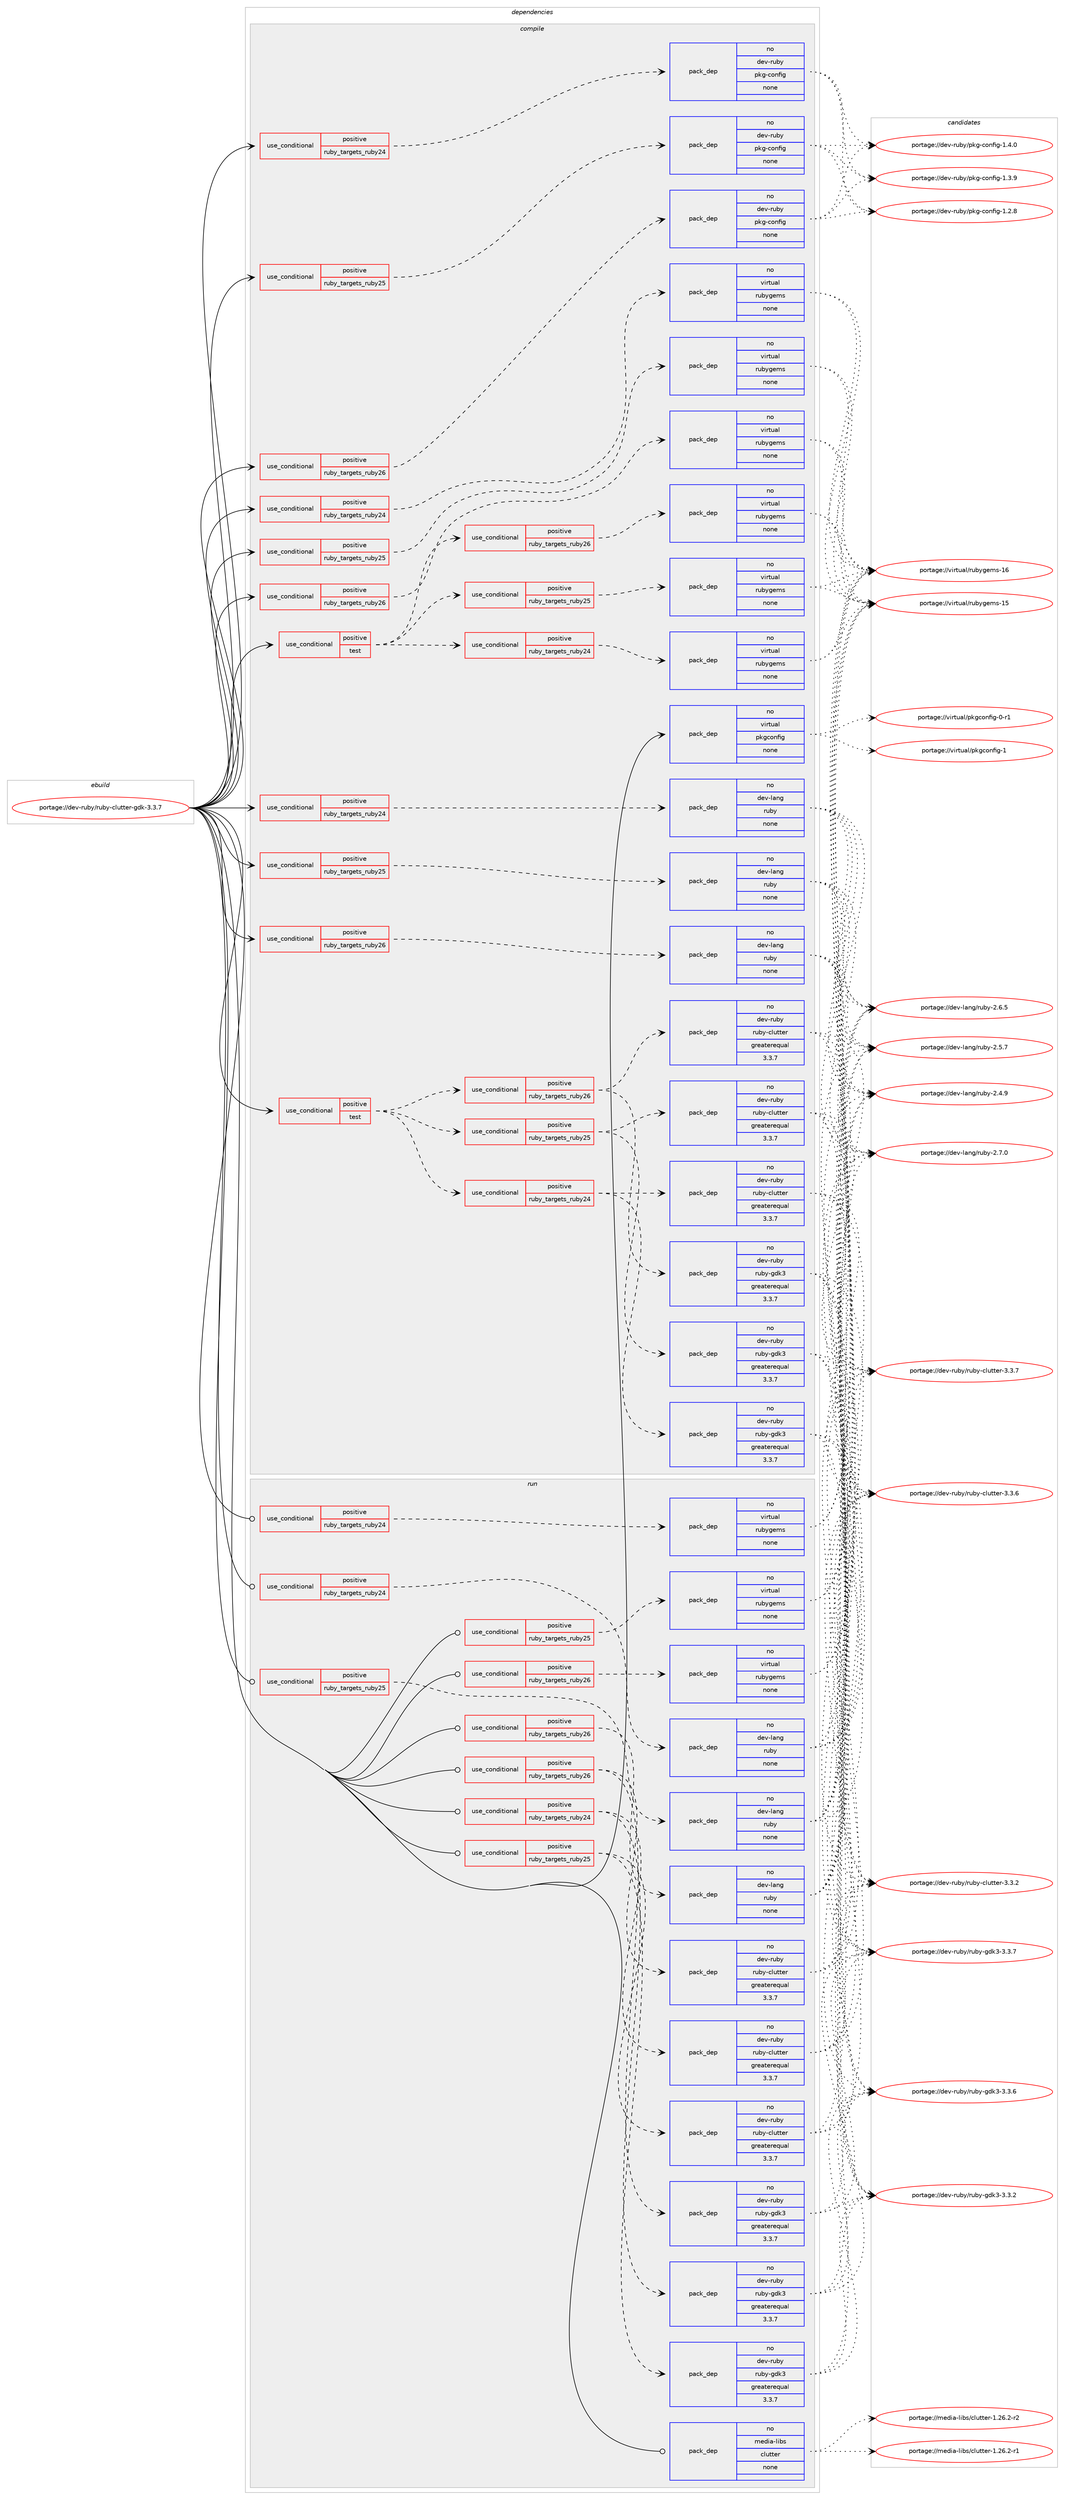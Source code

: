 digraph prolog {

# *************
# Graph options
# *************

newrank=true;
concentrate=true;
compound=true;
graph [rankdir=LR,fontname=Helvetica,fontsize=10,ranksep=1.5];#, ranksep=2.5, nodesep=0.2];
edge  [arrowhead=vee];
node  [fontname=Helvetica,fontsize=10];

# **********
# The ebuild
# **********

subgraph cluster_leftcol {
color=gray;
label=<<i>ebuild</i>>;
id [label="portage://dev-ruby/ruby-clutter-gdk-3.3.7", color=red, width=4, href="../dev-ruby/ruby-clutter-gdk-3.3.7.svg"];
}

# ****************
# The dependencies
# ****************

subgraph cluster_midcol {
color=gray;
label=<<i>dependencies</i>>;
subgraph cluster_compile {
fillcolor="#eeeeee";
style=filled;
label=<<i>compile</i>>;
subgraph cond73001 {
dependency327799 [label=<<TABLE BORDER="0" CELLBORDER="1" CELLSPACING="0" CELLPADDING="4"><TR><TD ROWSPAN="3" CELLPADDING="10">use_conditional</TD></TR><TR><TD>positive</TD></TR><TR><TD>ruby_targets_ruby24</TD></TR></TABLE>>, shape=none, color=red];
subgraph pack250051 {
dependency327800 [label=<<TABLE BORDER="0" CELLBORDER="1" CELLSPACING="0" CELLPADDING="4" WIDTH="220"><TR><TD ROWSPAN="6" CELLPADDING="30">pack_dep</TD></TR><TR><TD WIDTH="110">no</TD></TR><TR><TD>dev-lang</TD></TR><TR><TD>ruby</TD></TR><TR><TD>none</TD></TR><TR><TD></TD></TR></TABLE>>, shape=none, color=blue];
}
dependency327799:e -> dependency327800:w [weight=20,style="dashed",arrowhead="vee"];
}
id:e -> dependency327799:w [weight=20,style="solid",arrowhead="vee"];
subgraph cond73002 {
dependency327801 [label=<<TABLE BORDER="0" CELLBORDER="1" CELLSPACING="0" CELLPADDING="4"><TR><TD ROWSPAN="3" CELLPADDING="10">use_conditional</TD></TR><TR><TD>positive</TD></TR><TR><TD>ruby_targets_ruby24</TD></TR></TABLE>>, shape=none, color=red];
subgraph pack250052 {
dependency327802 [label=<<TABLE BORDER="0" CELLBORDER="1" CELLSPACING="0" CELLPADDING="4" WIDTH="220"><TR><TD ROWSPAN="6" CELLPADDING="30">pack_dep</TD></TR><TR><TD WIDTH="110">no</TD></TR><TR><TD>dev-ruby</TD></TR><TR><TD>pkg-config</TD></TR><TR><TD>none</TD></TR><TR><TD></TD></TR></TABLE>>, shape=none, color=blue];
}
dependency327801:e -> dependency327802:w [weight=20,style="dashed",arrowhead="vee"];
}
id:e -> dependency327801:w [weight=20,style="solid",arrowhead="vee"];
subgraph cond73003 {
dependency327803 [label=<<TABLE BORDER="0" CELLBORDER="1" CELLSPACING="0" CELLPADDING="4"><TR><TD ROWSPAN="3" CELLPADDING="10">use_conditional</TD></TR><TR><TD>positive</TD></TR><TR><TD>ruby_targets_ruby24</TD></TR></TABLE>>, shape=none, color=red];
subgraph pack250053 {
dependency327804 [label=<<TABLE BORDER="0" CELLBORDER="1" CELLSPACING="0" CELLPADDING="4" WIDTH="220"><TR><TD ROWSPAN="6" CELLPADDING="30">pack_dep</TD></TR><TR><TD WIDTH="110">no</TD></TR><TR><TD>virtual</TD></TR><TR><TD>rubygems</TD></TR><TR><TD>none</TD></TR><TR><TD></TD></TR></TABLE>>, shape=none, color=blue];
}
dependency327803:e -> dependency327804:w [weight=20,style="dashed",arrowhead="vee"];
}
id:e -> dependency327803:w [weight=20,style="solid",arrowhead="vee"];
subgraph cond73004 {
dependency327805 [label=<<TABLE BORDER="0" CELLBORDER="1" CELLSPACING="0" CELLPADDING="4"><TR><TD ROWSPAN="3" CELLPADDING="10">use_conditional</TD></TR><TR><TD>positive</TD></TR><TR><TD>ruby_targets_ruby25</TD></TR></TABLE>>, shape=none, color=red];
subgraph pack250054 {
dependency327806 [label=<<TABLE BORDER="0" CELLBORDER="1" CELLSPACING="0" CELLPADDING="4" WIDTH="220"><TR><TD ROWSPAN="6" CELLPADDING="30">pack_dep</TD></TR><TR><TD WIDTH="110">no</TD></TR><TR><TD>dev-lang</TD></TR><TR><TD>ruby</TD></TR><TR><TD>none</TD></TR><TR><TD></TD></TR></TABLE>>, shape=none, color=blue];
}
dependency327805:e -> dependency327806:w [weight=20,style="dashed",arrowhead="vee"];
}
id:e -> dependency327805:w [weight=20,style="solid",arrowhead="vee"];
subgraph cond73005 {
dependency327807 [label=<<TABLE BORDER="0" CELLBORDER="1" CELLSPACING="0" CELLPADDING="4"><TR><TD ROWSPAN="3" CELLPADDING="10">use_conditional</TD></TR><TR><TD>positive</TD></TR><TR><TD>ruby_targets_ruby25</TD></TR></TABLE>>, shape=none, color=red];
subgraph pack250055 {
dependency327808 [label=<<TABLE BORDER="0" CELLBORDER="1" CELLSPACING="0" CELLPADDING="4" WIDTH="220"><TR><TD ROWSPAN="6" CELLPADDING="30">pack_dep</TD></TR><TR><TD WIDTH="110">no</TD></TR><TR><TD>dev-ruby</TD></TR><TR><TD>pkg-config</TD></TR><TR><TD>none</TD></TR><TR><TD></TD></TR></TABLE>>, shape=none, color=blue];
}
dependency327807:e -> dependency327808:w [weight=20,style="dashed",arrowhead="vee"];
}
id:e -> dependency327807:w [weight=20,style="solid",arrowhead="vee"];
subgraph cond73006 {
dependency327809 [label=<<TABLE BORDER="0" CELLBORDER="1" CELLSPACING="0" CELLPADDING="4"><TR><TD ROWSPAN="3" CELLPADDING="10">use_conditional</TD></TR><TR><TD>positive</TD></TR><TR><TD>ruby_targets_ruby25</TD></TR></TABLE>>, shape=none, color=red];
subgraph pack250056 {
dependency327810 [label=<<TABLE BORDER="0" CELLBORDER="1" CELLSPACING="0" CELLPADDING="4" WIDTH="220"><TR><TD ROWSPAN="6" CELLPADDING="30">pack_dep</TD></TR><TR><TD WIDTH="110">no</TD></TR><TR><TD>virtual</TD></TR><TR><TD>rubygems</TD></TR><TR><TD>none</TD></TR><TR><TD></TD></TR></TABLE>>, shape=none, color=blue];
}
dependency327809:e -> dependency327810:w [weight=20,style="dashed",arrowhead="vee"];
}
id:e -> dependency327809:w [weight=20,style="solid",arrowhead="vee"];
subgraph cond73007 {
dependency327811 [label=<<TABLE BORDER="0" CELLBORDER="1" CELLSPACING="0" CELLPADDING="4"><TR><TD ROWSPAN="3" CELLPADDING="10">use_conditional</TD></TR><TR><TD>positive</TD></TR><TR><TD>ruby_targets_ruby26</TD></TR></TABLE>>, shape=none, color=red];
subgraph pack250057 {
dependency327812 [label=<<TABLE BORDER="0" CELLBORDER="1" CELLSPACING="0" CELLPADDING="4" WIDTH="220"><TR><TD ROWSPAN="6" CELLPADDING="30">pack_dep</TD></TR><TR><TD WIDTH="110">no</TD></TR><TR><TD>dev-lang</TD></TR><TR><TD>ruby</TD></TR><TR><TD>none</TD></TR><TR><TD></TD></TR></TABLE>>, shape=none, color=blue];
}
dependency327811:e -> dependency327812:w [weight=20,style="dashed",arrowhead="vee"];
}
id:e -> dependency327811:w [weight=20,style="solid",arrowhead="vee"];
subgraph cond73008 {
dependency327813 [label=<<TABLE BORDER="0" CELLBORDER="1" CELLSPACING="0" CELLPADDING="4"><TR><TD ROWSPAN="3" CELLPADDING="10">use_conditional</TD></TR><TR><TD>positive</TD></TR><TR><TD>ruby_targets_ruby26</TD></TR></TABLE>>, shape=none, color=red];
subgraph pack250058 {
dependency327814 [label=<<TABLE BORDER="0" CELLBORDER="1" CELLSPACING="0" CELLPADDING="4" WIDTH="220"><TR><TD ROWSPAN="6" CELLPADDING="30">pack_dep</TD></TR><TR><TD WIDTH="110">no</TD></TR><TR><TD>dev-ruby</TD></TR><TR><TD>pkg-config</TD></TR><TR><TD>none</TD></TR><TR><TD></TD></TR></TABLE>>, shape=none, color=blue];
}
dependency327813:e -> dependency327814:w [weight=20,style="dashed",arrowhead="vee"];
}
id:e -> dependency327813:w [weight=20,style="solid",arrowhead="vee"];
subgraph cond73009 {
dependency327815 [label=<<TABLE BORDER="0" CELLBORDER="1" CELLSPACING="0" CELLPADDING="4"><TR><TD ROWSPAN="3" CELLPADDING="10">use_conditional</TD></TR><TR><TD>positive</TD></TR><TR><TD>ruby_targets_ruby26</TD></TR></TABLE>>, shape=none, color=red];
subgraph pack250059 {
dependency327816 [label=<<TABLE BORDER="0" CELLBORDER="1" CELLSPACING="0" CELLPADDING="4" WIDTH="220"><TR><TD ROWSPAN="6" CELLPADDING="30">pack_dep</TD></TR><TR><TD WIDTH="110">no</TD></TR><TR><TD>virtual</TD></TR><TR><TD>rubygems</TD></TR><TR><TD>none</TD></TR><TR><TD></TD></TR></TABLE>>, shape=none, color=blue];
}
dependency327815:e -> dependency327816:w [weight=20,style="dashed",arrowhead="vee"];
}
id:e -> dependency327815:w [weight=20,style="solid",arrowhead="vee"];
subgraph cond73010 {
dependency327817 [label=<<TABLE BORDER="0" CELLBORDER="1" CELLSPACING="0" CELLPADDING="4"><TR><TD ROWSPAN="3" CELLPADDING="10">use_conditional</TD></TR><TR><TD>positive</TD></TR><TR><TD>test</TD></TR></TABLE>>, shape=none, color=red];
subgraph cond73011 {
dependency327818 [label=<<TABLE BORDER="0" CELLBORDER="1" CELLSPACING="0" CELLPADDING="4"><TR><TD ROWSPAN="3" CELLPADDING="10">use_conditional</TD></TR><TR><TD>positive</TD></TR><TR><TD>ruby_targets_ruby24</TD></TR></TABLE>>, shape=none, color=red];
subgraph pack250060 {
dependency327819 [label=<<TABLE BORDER="0" CELLBORDER="1" CELLSPACING="0" CELLPADDING="4" WIDTH="220"><TR><TD ROWSPAN="6" CELLPADDING="30">pack_dep</TD></TR><TR><TD WIDTH="110">no</TD></TR><TR><TD>dev-ruby</TD></TR><TR><TD>ruby-clutter</TD></TR><TR><TD>greaterequal</TD></TR><TR><TD>3.3.7</TD></TR></TABLE>>, shape=none, color=blue];
}
dependency327818:e -> dependency327819:w [weight=20,style="dashed",arrowhead="vee"];
subgraph pack250061 {
dependency327820 [label=<<TABLE BORDER="0" CELLBORDER="1" CELLSPACING="0" CELLPADDING="4" WIDTH="220"><TR><TD ROWSPAN="6" CELLPADDING="30">pack_dep</TD></TR><TR><TD WIDTH="110">no</TD></TR><TR><TD>dev-ruby</TD></TR><TR><TD>ruby-gdk3</TD></TR><TR><TD>greaterequal</TD></TR><TR><TD>3.3.7</TD></TR></TABLE>>, shape=none, color=blue];
}
dependency327818:e -> dependency327820:w [weight=20,style="dashed",arrowhead="vee"];
}
dependency327817:e -> dependency327818:w [weight=20,style="dashed",arrowhead="vee"];
subgraph cond73012 {
dependency327821 [label=<<TABLE BORDER="0" CELLBORDER="1" CELLSPACING="0" CELLPADDING="4"><TR><TD ROWSPAN="3" CELLPADDING="10">use_conditional</TD></TR><TR><TD>positive</TD></TR><TR><TD>ruby_targets_ruby25</TD></TR></TABLE>>, shape=none, color=red];
subgraph pack250062 {
dependency327822 [label=<<TABLE BORDER="0" CELLBORDER="1" CELLSPACING="0" CELLPADDING="4" WIDTH="220"><TR><TD ROWSPAN="6" CELLPADDING="30">pack_dep</TD></TR><TR><TD WIDTH="110">no</TD></TR><TR><TD>dev-ruby</TD></TR><TR><TD>ruby-clutter</TD></TR><TR><TD>greaterequal</TD></TR><TR><TD>3.3.7</TD></TR></TABLE>>, shape=none, color=blue];
}
dependency327821:e -> dependency327822:w [weight=20,style="dashed",arrowhead="vee"];
subgraph pack250063 {
dependency327823 [label=<<TABLE BORDER="0" CELLBORDER="1" CELLSPACING="0" CELLPADDING="4" WIDTH="220"><TR><TD ROWSPAN="6" CELLPADDING="30">pack_dep</TD></TR><TR><TD WIDTH="110">no</TD></TR><TR><TD>dev-ruby</TD></TR><TR><TD>ruby-gdk3</TD></TR><TR><TD>greaterequal</TD></TR><TR><TD>3.3.7</TD></TR></TABLE>>, shape=none, color=blue];
}
dependency327821:e -> dependency327823:w [weight=20,style="dashed",arrowhead="vee"];
}
dependency327817:e -> dependency327821:w [weight=20,style="dashed",arrowhead="vee"];
subgraph cond73013 {
dependency327824 [label=<<TABLE BORDER="0" CELLBORDER="1" CELLSPACING="0" CELLPADDING="4"><TR><TD ROWSPAN="3" CELLPADDING="10">use_conditional</TD></TR><TR><TD>positive</TD></TR><TR><TD>ruby_targets_ruby26</TD></TR></TABLE>>, shape=none, color=red];
subgraph pack250064 {
dependency327825 [label=<<TABLE BORDER="0" CELLBORDER="1" CELLSPACING="0" CELLPADDING="4" WIDTH="220"><TR><TD ROWSPAN="6" CELLPADDING="30">pack_dep</TD></TR><TR><TD WIDTH="110">no</TD></TR><TR><TD>dev-ruby</TD></TR><TR><TD>ruby-clutter</TD></TR><TR><TD>greaterequal</TD></TR><TR><TD>3.3.7</TD></TR></TABLE>>, shape=none, color=blue];
}
dependency327824:e -> dependency327825:w [weight=20,style="dashed",arrowhead="vee"];
subgraph pack250065 {
dependency327826 [label=<<TABLE BORDER="0" CELLBORDER="1" CELLSPACING="0" CELLPADDING="4" WIDTH="220"><TR><TD ROWSPAN="6" CELLPADDING="30">pack_dep</TD></TR><TR><TD WIDTH="110">no</TD></TR><TR><TD>dev-ruby</TD></TR><TR><TD>ruby-gdk3</TD></TR><TR><TD>greaterequal</TD></TR><TR><TD>3.3.7</TD></TR></TABLE>>, shape=none, color=blue];
}
dependency327824:e -> dependency327826:w [weight=20,style="dashed",arrowhead="vee"];
}
dependency327817:e -> dependency327824:w [weight=20,style="dashed",arrowhead="vee"];
}
id:e -> dependency327817:w [weight=20,style="solid",arrowhead="vee"];
subgraph cond73014 {
dependency327827 [label=<<TABLE BORDER="0" CELLBORDER="1" CELLSPACING="0" CELLPADDING="4"><TR><TD ROWSPAN="3" CELLPADDING="10">use_conditional</TD></TR><TR><TD>positive</TD></TR><TR><TD>test</TD></TR></TABLE>>, shape=none, color=red];
subgraph cond73015 {
dependency327828 [label=<<TABLE BORDER="0" CELLBORDER="1" CELLSPACING="0" CELLPADDING="4"><TR><TD ROWSPAN="3" CELLPADDING="10">use_conditional</TD></TR><TR><TD>positive</TD></TR><TR><TD>ruby_targets_ruby24</TD></TR></TABLE>>, shape=none, color=red];
subgraph pack250066 {
dependency327829 [label=<<TABLE BORDER="0" CELLBORDER="1" CELLSPACING="0" CELLPADDING="4" WIDTH="220"><TR><TD ROWSPAN="6" CELLPADDING="30">pack_dep</TD></TR><TR><TD WIDTH="110">no</TD></TR><TR><TD>virtual</TD></TR><TR><TD>rubygems</TD></TR><TR><TD>none</TD></TR><TR><TD></TD></TR></TABLE>>, shape=none, color=blue];
}
dependency327828:e -> dependency327829:w [weight=20,style="dashed",arrowhead="vee"];
}
dependency327827:e -> dependency327828:w [weight=20,style="dashed",arrowhead="vee"];
subgraph cond73016 {
dependency327830 [label=<<TABLE BORDER="0" CELLBORDER="1" CELLSPACING="0" CELLPADDING="4"><TR><TD ROWSPAN="3" CELLPADDING="10">use_conditional</TD></TR><TR><TD>positive</TD></TR><TR><TD>ruby_targets_ruby25</TD></TR></TABLE>>, shape=none, color=red];
subgraph pack250067 {
dependency327831 [label=<<TABLE BORDER="0" CELLBORDER="1" CELLSPACING="0" CELLPADDING="4" WIDTH="220"><TR><TD ROWSPAN="6" CELLPADDING="30">pack_dep</TD></TR><TR><TD WIDTH="110">no</TD></TR><TR><TD>virtual</TD></TR><TR><TD>rubygems</TD></TR><TR><TD>none</TD></TR><TR><TD></TD></TR></TABLE>>, shape=none, color=blue];
}
dependency327830:e -> dependency327831:w [weight=20,style="dashed",arrowhead="vee"];
}
dependency327827:e -> dependency327830:w [weight=20,style="dashed",arrowhead="vee"];
subgraph cond73017 {
dependency327832 [label=<<TABLE BORDER="0" CELLBORDER="1" CELLSPACING="0" CELLPADDING="4"><TR><TD ROWSPAN="3" CELLPADDING="10">use_conditional</TD></TR><TR><TD>positive</TD></TR><TR><TD>ruby_targets_ruby26</TD></TR></TABLE>>, shape=none, color=red];
subgraph pack250068 {
dependency327833 [label=<<TABLE BORDER="0" CELLBORDER="1" CELLSPACING="0" CELLPADDING="4" WIDTH="220"><TR><TD ROWSPAN="6" CELLPADDING="30">pack_dep</TD></TR><TR><TD WIDTH="110">no</TD></TR><TR><TD>virtual</TD></TR><TR><TD>rubygems</TD></TR><TR><TD>none</TD></TR><TR><TD></TD></TR></TABLE>>, shape=none, color=blue];
}
dependency327832:e -> dependency327833:w [weight=20,style="dashed",arrowhead="vee"];
}
dependency327827:e -> dependency327832:w [weight=20,style="dashed",arrowhead="vee"];
}
id:e -> dependency327827:w [weight=20,style="solid",arrowhead="vee"];
subgraph pack250069 {
dependency327834 [label=<<TABLE BORDER="0" CELLBORDER="1" CELLSPACING="0" CELLPADDING="4" WIDTH="220"><TR><TD ROWSPAN="6" CELLPADDING="30">pack_dep</TD></TR><TR><TD WIDTH="110">no</TD></TR><TR><TD>virtual</TD></TR><TR><TD>pkgconfig</TD></TR><TR><TD>none</TD></TR><TR><TD></TD></TR></TABLE>>, shape=none, color=blue];
}
id:e -> dependency327834:w [weight=20,style="solid",arrowhead="vee"];
}
subgraph cluster_compileandrun {
fillcolor="#eeeeee";
style=filled;
label=<<i>compile and run</i>>;
}
subgraph cluster_run {
fillcolor="#eeeeee";
style=filled;
label=<<i>run</i>>;
subgraph cond73018 {
dependency327835 [label=<<TABLE BORDER="0" CELLBORDER="1" CELLSPACING="0" CELLPADDING="4"><TR><TD ROWSPAN="3" CELLPADDING="10">use_conditional</TD></TR><TR><TD>positive</TD></TR><TR><TD>ruby_targets_ruby24</TD></TR></TABLE>>, shape=none, color=red];
subgraph pack250070 {
dependency327836 [label=<<TABLE BORDER="0" CELLBORDER="1" CELLSPACING="0" CELLPADDING="4" WIDTH="220"><TR><TD ROWSPAN="6" CELLPADDING="30">pack_dep</TD></TR><TR><TD WIDTH="110">no</TD></TR><TR><TD>dev-lang</TD></TR><TR><TD>ruby</TD></TR><TR><TD>none</TD></TR><TR><TD></TD></TR></TABLE>>, shape=none, color=blue];
}
dependency327835:e -> dependency327836:w [weight=20,style="dashed",arrowhead="vee"];
}
id:e -> dependency327835:w [weight=20,style="solid",arrowhead="odot"];
subgraph cond73019 {
dependency327837 [label=<<TABLE BORDER="0" CELLBORDER="1" CELLSPACING="0" CELLPADDING="4"><TR><TD ROWSPAN="3" CELLPADDING="10">use_conditional</TD></TR><TR><TD>positive</TD></TR><TR><TD>ruby_targets_ruby24</TD></TR></TABLE>>, shape=none, color=red];
subgraph pack250071 {
dependency327838 [label=<<TABLE BORDER="0" CELLBORDER="1" CELLSPACING="0" CELLPADDING="4" WIDTH="220"><TR><TD ROWSPAN="6" CELLPADDING="30">pack_dep</TD></TR><TR><TD WIDTH="110">no</TD></TR><TR><TD>dev-ruby</TD></TR><TR><TD>ruby-clutter</TD></TR><TR><TD>greaterequal</TD></TR><TR><TD>3.3.7</TD></TR></TABLE>>, shape=none, color=blue];
}
dependency327837:e -> dependency327838:w [weight=20,style="dashed",arrowhead="vee"];
subgraph pack250072 {
dependency327839 [label=<<TABLE BORDER="0" CELLBORDER="1" CELLSPACING="0" CELLPADDING="4" WIDTH="220"><TR><TD ROWSPAN="6" CELLPADDING="30">pack_dep</TD></TR><TR><TD WIDTH="110">no</TD></TR><TR><TD>dev-ruby</TD></TR><TR><TD>ruby-gdk3</TD></TR><TR><TD>greaterequal</TD></TR><TR><TD>3.3.7</TD></TR></TABLE>>, shape=none, color=blue];
}
dependency327837:e -> dependency327839:w [weight=20,style="dashed",arrowhead="vee"];
}
id:e -> dependency327837:w [weight=20,style="solid",arrowhead="odot"];
subgraph cond73020 {
dependency327840 [label=<<TABLE BORDER="0" CELLBORDER="1" CELLSPACING="0" CELLPADDING="4"><TR><TD ROWSPAN="3" CELLPADDING="10">use_conditional</TD></TR><TR><TD>positive</TD></TR><TR><TD>ruby_targets_ruby24</TD></TR></TABLE>>, shape=none, color=red];
subgraph pack250073 {
dependency327841 [label=<<TABLE BORDER="0" CELLBORDER="1" CELLSPACING="0" CELLPADDING="4" WIDTH="220"><TR><TD ROWSPAN="6" CELLPADDING="30">pack_dep</TD></TR><TR><TD WIDTH="110">no</TD></TR><TR><TD>virtual</TD></TR><TR><TD>rubygems</TD></TR><TR><TD>none</TD></TR><TR><TD></TD></TR></TABLE>>, shape=none, color=blue];
}
dependency327840:e -> dependency327841:w [weight=20,style="dashed",arrowhead="vee"];
}
id:e -> dependency327840:w [weight=20,style="solid",arrowhead="odot"];
subgraph cond73021 {
dependency327842 [label=<<TABLE BORDER="0" CELLBORDER="1" CELLSPACING="0" CELLPADDING="4"><TR><TD ROWSPAN="3" CELLPADDING="10">use_conditional</TD></TR><TR><TD>positive</TD></TR><TR><TD>ruby_targets_ruby25</TD></TR></TABLE>>, shape=none, color=red];
subgraph pack250074 {
dependency327843 [label=<<TABLE BORDER="0" CELLBORDER="1" CELLSPACING="0" CELLPADDING="4" WIDTH="220"><TR><TD ROWSPAN="6" CELLPADDING="30">pack_dep</TD></TR><TR><TD WIDTH="110">no</TD></TR><TR><TD>dev-lang</TD></TR><TR><TD>ruby</TD></TR><TR><TD>none</TD></TR><TR><TD></TD></TR></TABLE>>, shape=none, color=blue];
}
dependency327842:e -> dependency327843:w [weight=20,style="dashed",arrowhead="vee"];
}
id:e -> dependency327842:w [weight=20,style="solid",arrowhead="odot"];
subgraph cond73022 {
dependency327844 [label=<<TABLE BORDER="0" CELLBORDER="1" CELLSPACING="0" CELLPADDING="4"><TR><TD ROWSPAN="3" CELLPADDING="10">use_conditional</TD></TR><TR><TD>positive</TD></TR><TR><TD>ruby_targets_ruby25</TD></TR></TABLE>>, shape=none, color=red];
subgraph pack250075 {
dependency327845 [label=<<TABLE BORDER="0" CELLBORDER="1" CELLSPACING="0" CELLPADDING="4" WIDTH="220"><TR><TD ROWSPAN="6" CELLPADDING="30">pack_dep</TD></TR><TR><TD WIDTH="110">no</TD></TR><TR><TD>dev-ruby</TD></TR><TR><TD>ruby-clutter</TD></TR><TR><TD>greaterequal</TD></TR><TR><TD>3.3.7</TD></TR></TABLE>>, shape=none, color=blue];
}
dependency327844:e -> dependency327845:w [weight=20,style="dashed",arrowhead="vee"];
subgraph pack250076 {
dependency327846 [label=<<TABLE BORDER="0" CELLBORDER="1" CELLSPACING="0" CELLPADDING="4" WIDTH="220"><TR><TD ROWSPAN="6" CELLPADDING="30">pack_dep</TD></TR><TR><TD WIDTH="110">no</TD></TR><TR><TD>dev-ruby</TD></TR><TR><TD>ruby-gdk3</TD></TR><TR><TD>greaterequal</TD></TR><TR><TD>3.3.7</TD></TR></TABLE>>, shape=none, color=blue];
}
dependency327844:e -> dependency327846:w [weight=20,style="dashed",arrowhead="vee"];
}
id:e -> dependency327844:w [weight=20,style="solid",arrowhead="odot"];
subgraph cond73023 {
dependency327847 [label=<<TABLE BORDER="0" CELLBORDER="1" CELLSPACING="0" CELLPADDING="4"><TR><TD ROWSPAN="3" CELLPADDING="10">use_conditional</TD></TR><TR><TD>positive</TD></TR><TR><TD>ruby_targets_ruby25</TD></TR></TABLE>>, shape=none, color=red];
subgraph pack250077 {
dependency327848 [label=<<TABLE BORDER="0" CELLBORDER="1" CELLSPACING="0" CELLPADDING="4" WIDTH="220"><TR><TD ROWSPAN="6" CELLPADDING="30">pack_dep</TD></TR><TR><TD WIDTH="110">no</TD></TR><TR><TD>virtual</TD></TR><TR><TD>rubygems</TD></TR><TR><TD>none</TD></TR><TR><TD></TD></TR></TABLE>>, shape=none, color=blue];
}
dependency327847:e -> dependency327848:w [weight=20,style="dashed",arrowhead="vee"];
}
id:e -> dependency327847:w [weight=20,style="solid",arrowhead="odot"];
subgraph cond73024 {
dependency327849 [label=<<TABLE BORDER="0" CELLBORDER="1" CELLSPACING="0" CELLPADDING="4"><TR><TD ROWSPAN="3" CELLPADDING="10">use_conditional</TD></TR><TR><TD>positive</TD></TR><TR><TD>ruby_targets_ruby26</TD></TR></TABLE>>, shape=none, color=red];
subgraph pack250078 {
dependency327850 [label=<<TABLE BORDER="0" CELLBORDER="1" CELLSPACING="0" CELLPADDING="4" WIDTH="220"><TR><TD ROWSPAN="6" CELLPADDING="30">pack_dep</TD></TR><TR><TD WIDTH="110">no</TD></TR><TR><TD>dev-lang</TD></TR><TR><TD>ruby</TD></TR><TR><TD>none</TD></TR><TR><TD></TD></TR></TABLE>>, shape=none, color=blue];
}
dependency327849:e -> dependency327850:w [weight=20,style="dashed",arrowhead="vee"];
}
id:e -> dependency327849:w [weight=20,style="solid",arrowhead="odot"];
subgraph cond73025 {
dependency327851 [label=<<TABLE BORDER="0" CELLBORDER="1" CELLSPACING="0" CELLPADDING="4"><TR><TD ROWSPAN="3" CELLPADDING="10">use_conditional</TD></TR><TR><TD>positive</TD></TR><TR><TD>ruby_targets_ruby26</TD></TR></TABLE>>, shape=none, color=red];
subgraph pack250079 {
dependency327852 [label=<<TABLE BORDER="0" CELLBORDER="1" CELLSPACING="0" CELLPADDING="4" WIDTH="220"><TR><TD ROWSPAN="6" CELLPADDING="30">pack_dep</TD></TR><TR><TD WIDTH="110">no</TD></TR><TR><TD>dev-ruby</TD></TR><TR><TD>ruby-clutter</TD></TR><TR><TD>greaterequal</TD></TR><TR><TD>3.3.7</TD></TR></TABLE>>, shape=none, color=blue];
}
dependency327851:e -> dependency327852:w [weight=20,style="dashed",arrowhead="vee"];
subgraph pack250080 {
dependency327853 [label=<<TABLE BORDER="0" CELLBORDER="1" CELLSPACING="0" CELLPADDING="4" WIDTH="220"><TR><TD ROWSPAN="6" CELLPADDING="30">pack_dep</TD></TR><TR><TD WIDTH="110">no</TD></TR><TR><TD>dev-ruby</TD></TR><TR><TD>ruby-gdk3</TD></TR><TR><TD>greaterequal</TD></TR><TR><TD>3.3.7</TD></TR></TABLE>>, shape=none, color=blue];
}
dependency327851:e -> dependency327853:w [weight=20,style="dashed",arrowhead="vee"];
}
id:e -> dependency327851:w [weight=20,style="solid",arrowhead="odot"];
subgraph cond73026 {
dependency327854 [label=<<TABLE BORDER="0" CELLBORDER="1" CELLSPACING="0" CELLPADDING="4"><TR><TD ROWSPAN="3" CELLPADDING="10">use_conditional</TD></TR><TR><TD>positive</TD></TR><TR><TD>ruby_targets_ruby26</TD></TR></TABLE>>, shape=none, color=red];
subgraph pack250081 {
dependency327855 [label=<<TABLE BORDER="0" CELLBORDER="1" CELLSPACING="0" CELLPADDING="4" WIDTH="220"><TR><TD ROWSPAN="6" CELLPADDING="30">pack_dep</TD></TR><TR><TD WIDTH="110">no</TD></TR><TR><TD>virtual</TD></TR><TR><TD>rubygems</TD></TR><TR><TD>none</TD></TR><TR><TD></TD></TR></TABLE>>, shape=none, color=blue];
}
dependency327854:e -> dependency327855:w [weight=20,style="dashed",arrowhead="vee"];
}
id:e -> dependency327854:w [weight=20,style="solid",arrowhead="odot"];
subgraph pack250082 {
dependency327856 [label=<<TABLE BORDER="0" CELLBORDER="1" CELLSPACING="0" CELLPADDING="4" WIDTH="220"><TR><TD ROWSPAN="6" CELLPADDING="30">pack_dep</TD></TR><TR><TD WIDTH="110">no</TD></TR><TR><TD>media-libs</TD></TR><TR><TD>clutter</TD></TR><TR><TD>none</TD></TR><TR><TD></TD></TR></TABLE>>, shape=none, color=blue];
}
id:e -> dependency327856:w [weight=20,style="solid",arrowhead="odot"];
}
}

# **************
# The candidates
# **************

subgraph cluster_choices {
rank=same;
color=gray;
label=<<i>candidates</i>>;

subgraph choice250051 {
color=black;
nodesep=1;
choice10010111845108971101034711411798121455046554648 [label="portage://dev-lang/ruby-2.7.0", color=red, width=4,href="../dev-lang/ruby-2.7.0.svg"];
choice10010111845108971101034711411798121455046544653 [label="portage://dev-lang/ruby-2.6.5", color=red, width=4,href="../dev-lang/ruby-2.6.5.svg"];
choice10010111845108971101034711411798121455046534655 [label="portage://dev-lang/ruby-2.5.7", color=red, width=4,href="../dev-lang/ruby-2.5.7.svg"];
choice10010111845108971101034711411798121455046524657 [label="portage://dev-lang/ruby-2.4.9", color=red, width=4,href="../dev-lang/ruby-2.4.9.svg"];
dependency327800:e -> choice10010111845108971101034711411798121455046554648:w [style=dotted,weight="100"];
dependency327800:e -> choice10010111845108971101034711411798121455046544653:w [style=dotted,weight="100"];
dependency327800:e -> choice10010111845108971101034711411798121455046534655:w [style=dotted,weight="100"];
dependency327800:e -> choice10010111845108971101034711411798121455046524657:w [style=dotted,weight="100"];
}
subgraph choice250052 {
color=black;
nodesep=1;
choice1001011184511411798121471121071034599111110102105103454946524648 [label="portage://dev-ruby/pkg-config-1.4.0", color=red, width=4,href="../dev-ruby/pkg-config-1.4.0.svg"];
choice1001011184511411798121471121071034599111110102105103454946514657 [label="portage://dev-ruby/pkg-config-1.3.9", color=red, width=4,href="../dev-ruby/pkg-config-1.3.9.svg"];
choice1001011184511411798121471121071034599111110102105103454946504656 [label="portage://dev-ruby/pkg-config-1.2.8", color=red, width=4,href="../dev-ruby/pkg-config-1.2.8.svg"];
dependency327802:e -> choice1001011184511411798121471121071034599111110102105103454946524648:w [style=dotted,weight="100"];
dependency327802:e -> choice1001011184511411798121471121071034599111110102105103454946514657:w [style=dotted,weight="100"];
dependency327802:e -> choice1001011184511411798121471121071034599111110102105103454946504656:w [style=dotted,weight="100"];
}
subgraph choice250053 {
color=black;
nodesep=1;
choice118105114116117971084711411798121103101109115454954 [label="portage://virtual/rubygems-16", color=red, width=4,href="../virtual/rubygems-16.svg"];
choice118105114116117971084711411798121103101109115454953 [label="portage://virtual/rubygems-15", color=red, width=4,href="../virtual/rubygems-15.svg"];
dependency327804:e -> choice118105114116117971084711411798121103101109115454954:w [style=dotted,weight="100"];
dependency327804:e -> choice118105114116117971084711411798121103101109115454953:w [style=dotted,weight="100"];
}
subgraph choice250054 {
color=black;
nodesep=1;
choice10010111845108971101034711411798121455046554648 [label="portage://dev-lang/ruby-2.7.0", color=red, width=4,href="../dev-lang/ruby-2.7.0.svg"];
choice10010111845108971101034711411798121455046544653 [label="portage://dev-lang/ruby-2.6.5", color=red, width=4,href="../dev-lang/ruby-2.6.5.svg"];
choice10010111845108971101034711411798121455046534655 [label="portage://dev-lang/ruby-2.5.7", color=red, width=4,href="../dev-lang/ruby-2.5.7.svg"];
choice10010111845108971101034711411798121455046524657 [label="portage://dev-lang/ruby-2.4.9", color=red, width=4,href="../dev-lang/ruby-2.4.9.svg"];
dependency327806:e -> choice10010111845108971101034711411798121455046554648:w [style=dotted,weight="100"];
dependency327806:e -> choice10010111845108971101034711411798121455046544653:w [style=dotted,weight="100"];
dependency327806:e -> choice10010111845108971101034711411798121455046534655:w [style=dotted,weight="100"];
dependency327806:e -> choice10010111845108971101034711411798121455046524657:w [style=dotted,weight="100"];
}
subgraph choice250055 {
color=black;
nodesep=1;
choice1001011184511411798121471121071034599111110102105103454946524648 [label="portage://dev-ruby/pkg-config-1.4.0", color=red, width=4,href="../dev-ruby/pkg-config-1.4.0.svg"];
choice1001011184511411798121471121071034599111110102105103454946514657 [label="portage://dev-ruby/pkg-config-1.3.9", color=red, width=4,href="../dev-ruby/pkg-config-1.3.9.svg"];
choice1001011184511411798121471121071034599111110102105103454946504656 [label="portage://dev-ruby/pkg-config-1.2.8", color=red, width=4,href="../dev-ruby/pkg-config-1.2.8.svg"];
dependency327808:e -> choice1001011184511411798121471121071034599111110102105103454946524648:w [style=dotted,weight="100"];
dependency327808:e -> choice1001011184511411798121471121071034599111110102105103454946514657:w [style=dotted,weight="100"];
dependency327808:e -> choice1001011184511411798121471121071034599111110102105103454946504656:w [style=dotted,weight="100"];
}
subgraph choice250056 {
color=black;
nodesep=1;
choice118105114116117971084711411798121103101109115454954 [label="portage://virtual/rubygems-16", color=red, width=4,href="../virtual/rubygems-16.svg"];
choice118105114116117971084711411798121103101109115454953 [label="portage://virtual/rubygems-15", color=red, width=4,href="../virtual/rubygems-15.svg"];
dependency327810:e -> choice118105114116117971084711411798121103101109115454954:w [style=dotted,weight="100"];
dependency327810:e -> choice118105114116117971084711411798121103101109115454953:w [style=dotted,weight="100"];
}
subgraph choice250057 {
color=black;
nodesep=1;
choice10010111845108971101034711411798121455046554648 [label="portage://dev-lang/ruby-2.7.0", color=red, width=4,href="../dev-lang/ruby-2.7.0.svg"];
choice10010111845108971101034711411798121455046544653 [label="portage://dev-lang/ruby-2.6.5", color=red, width=4,href="../dev-lang/ruby-2.6.5.svg"];
choice10010111845108971101034711411798121455046534655 [label="portage://dev-lang/ruby-2.5.7", color=red, width=4,href="../dev-lang/ruby-2.5.7.svg"];
choice10010111845108971101034711411798121455046524657 [label="portage://dev-lang/ruby-2.4.9", color=red, width=4,href="../dev-lang/ruby-2.4.9.svg"];
dependency327812:e -> choice10010111845108971101034711411798121455046554648:w [style=dotted,weight="100"];
dependency327812:e -> choice10010111845108971101034711411798121455046544653:w [style=dotted,weight="100"];
dependency327812:e -> choice10010111845108971101034711411798121455046534655:w [style=dotted,weight="100"];
dependency327812:e -> choice10010111845108971101034711411798121455046524657:w [style=dotted,weight="100"];
}
subgraph choice250058 {
color=black;
nodesep=1;
choice1001011184511411798121471121071034599111110102105103454946524648 [label="portage://dev-ruby/pkg-config-1.4.0", color=red, width=4,href="../dev-ruby/pkg-config-1.4.0.svg"];
choice1001011184511411798121471121071034599111110102105103454946514657 [label="portage://dev-ruby/pkg-config-1.3.9", color=red, width=4,href="../dev-ruby/pkg-config-1.3.9.svg"];
choice1001011184511411798121471121071034599111110102105103454946504656 [label="portage://dev-ruby/pkg-config-1.2.8", color=red, width=4,href="../dev-ruby/pkg-config-1.2.8.svg"];
dependency327814:e -> choice1001011184511411798121471121071034599111110102105103454946524648:w [style=dotted,weight="100"];
dependency327814:e -> choice1001011184511411798121471121071034599111110102105103454946514657:w [style=dotted,weight="100"];
dependency327814:e -> choice1001011184511411798121471121071034599111110102105103454946504656:w [style=dotted,weight="100"];
}
subgraph choice250059 {
color=black;
nodesep=1;
choice118105114116117971084711411798121103101109115454954 [label="portage://virtual/rubygems-16", color=red, width=4,href="../virtual/rubygems-16.svg"];
choice118105114116117971084711411798121103101109115454953 [label="portage://virtual/rubygems-15", color=red, width=4,href="../virtual/rubygems-15.svg"];
dependency327816:e -> choice118105114116117971084711411798121103101109115454954:w [style=dotted,weight="100"];
dependency327816:e -> choice118105114116117971084711411798121103101109115454953:w [style=dotted,weight="100"];
}
subgraph choice250060 {
color=black;
nodesep=1;
choice100101118451141179812147114117981214599108117116116101114455146514655 [label="portage://dev-ruby/ruby-clutter-3.3.7", color=red, width=4,href="../dev-ruby/ruby-clutter-3.3.7.svg"];
choice100101118451141179812147114117981214599108117116116101114455146514654 [label="portage://dev-ruby/ruby-clutter-3.3.6", color=red, width=4,href="../dev-ruby/ruby-clutter-3.3.6.svg"];
choice100101118451141179812147114117981214599108117116116101114455146514650 [label="portage://dev-ruby/ruby-clutter-3.3.2", color=red, width=4,href="../dev-ruby/ruby-clutter-3.3.2.svg"];
dependency327819:e -> choice100101118451141179812147114117981214599108117116116101114455146514655:w [style=dotted,weight="100"];
dependency327819:e -> choice100101118451141179812147114117981214599108117116116101114455146514654:w [style=dotted,weight="100"];
dependency327819:e -> choice100101118451141179812147114117981214599108117116116101114455146514650:w [style=dotted,weight="100"];
}
subgraph choice250061 {
color=black;
nodesep=1;
choice100101118451141179812147114117981214510310010751455146514655 [label="portage://dev-ruby/ruby-gdk3-3.3.7", color=red, width=4,href="../dev-ruby/ruby-gdk3-3.3.7.svg"];
choice100101118451141179812147114117981214510310010751455146514654 [label="portage://dev-ruby/ruby-gdk3-3.3.6", color=red, width=4,href="../dev-ruby/ruby-gdk3-3.3.6.svg"];
choice100101118451141179812147114117981214510310010751455146514650 [label="portage://dev-ruby/ruby-gdk3-3.3.2", color=red, width=4,href="../dev-ruby/ruby-gdk3-3.3.2.svg"];
dependency327820:e -> choice100101118451141179812147114117981214510310010751455146514655:w [style=dotted,weight="100"];
dependency327820:e -> choice100101118451141179812147114117981214510310010751455146514654:w [style=dotted,weight="100"];
dependency327820:e -> choice100101118451141179812147114117981214510310010751455146514650:w [style=dotted,weight="100"];
}
subgraph choice250062 {
color=black;
nodesep=1;
choice100101118451141179812147114117981214599108117116116101114455146514655 [label="portage://dev-ruby/ruby-clutter-3.3.7", color=red, width=4,href="../dev-ruby/ruby-clutter-3.3.7.svg"];
choice100101118451141179812147114117981214599108117116116101114455146514654 [label="portage://dev-ruby/ruby-clutter-3.3.6", color=red, width=4,href="../dev-ruby/ruby-clutter-3.3.6.svg"];
choice100101118451141179812147114117981214599108117116116101114455146514650 [label="portage://dev-ruby/ruby-clutter-3.3.2", color=red, width=4,href="../dev-ruby/ruby-clutter-3.3.2.svg"];
dependency327822:e -> choice100101118451141179812147114117981214599108117116116101114455146514655:w [style=dotted,weight="100"];
dependency327822:e -> choice100101118451141179812147114117981214599108117116116101114455146514654:w [style=dotted,weight="100"];
dependency327822:e -> choice100101118451141179812147114117981214599108117116116101114455146514650:w [style=dotted,weight="100"];
}
subgraph choice250063 {
color=black;
nodesep=1;
choice100101118451141179812147114117981214510310010751455146514655 [label="portage://dev-ruby/ruby-gdk3-3.3.7", color=red, width=4,href="../dev-ruby/ruby-gdk3-3.3.7.svg"];
choice100101118451141179812147114117981214510310010751455146514654 [label="portage://dev-ruby/ruby-gdk3-3.3.6", color=red, width=4,href="../dev-ruby/ruby-gdk3-3.3.6.svg"];
choice100101118451141179812147114117981214510310010751455146514650 [label="portage://dev-ruby/ruby-gdk3-3.3.2", color=red, width=4,href="../dev-ruby/ruby-gdk3-3.3.2.svg"];
dependency327823:e -> choice100101118451141179812147114117981214510310010751455146514655:w [style=dotted,weight="100"];
dependency327823:e -> choice100101118451141179812147114117981214510310010751455146514654:w [style=dotted,weight="100"];
dependency327823:e -> choice100101118451141179812147114117981214510310010751455146514650:w [style=dotted,weight="100"];
}
subgraph choice250064 {
color=black;
nodesep=1;
choice100101118451141179812147114117981214599108117116116101114455146514655 [label="portage://dev-ruby/ruby-clutter-3.3.7", color=red, width=4,href="../dev-ruby/ruby-clutter-3.3.7.svg"];
choice100101118451141179812147114117981214599108117116116101114455146514654 [label="portage://dev-ruby/ruby-clutter-3.3.6", color=red, width=4,href="../dev-ruby/ruby-clutter-3.3.6.svg"];
choice100101118451141179812147114117981214599108117116116101114455146514650 [label="portage://dev-ruby/ruby-clutter-3.3.2", color=red, width=4,href="../dev-ruby/ruby-clutter-3.3.2.svg"];
dependency327825:e -> choice100101118451141179812147114117981214599108117116116101114455146514655:w [style=dotted,weight="100"];
dependency327825:e -> choice100101118451141179812147114117981214599108117116116101114455146514654:w [style=dotted,weight="100"];
dependency327825:e -> choice100101118451141179812147114117981214599108117116116101114455146514650:w [style=dotted,weight="100"];
}
subgraph choice250065 {
color=black;
nodesep=1;
choice100101118451141179812147114117981214510310010751455146514655 [label="portage://dev-ruby/ruby-gdk3-3.3.7", color=red, width=4,href="../dev-ruby/ruby-gdk3-3.3.7.svg"];
choice100101118451141179812147114117981214510310010751455146514654 [label="portage://dev-ruby/ruby-gdk3-3.3.6", color=red, width=4,href="../dev-ruby/ruby-gdk3-3.3.6.svg"];
choice100101118451141179812147114117981214510310010751455146514650 [label="portage://dev-ruby/ruby-gdk3-3.3.2", color=red, width=4,href="../dev-ruby/ruby-gdk3-3.3.2.svg"];
dependency327826:e -> choice100101118451141179812147114117981214510310010751455146514655:w [style=dotted,weight="100"];
dependency327826:e -> choice100101118451141179812147114117981214510310010751455146514654:w [style=dotted,weight="100"];
dependency327826:e -> choice100101118451141179812147114117981214510310010751455146514650:w [style=dotted,weight="100"];
}
subgraph choice250066 {
color=black;
nodesep=1;
choice118105114116117971084711411798121103101109115454954 [label="portage://virtual/rubygems-16", color=red, width=4,href="../virtual/rubygems-16.svg"];
choice118105114116117971084711411798121103101109115454953 [label="portage://virtual/rubygems-15", color=red, width=4,href="../virtual/rubygems-15.svg"];
dependency327829:e -> choice118105114116117971084711411798121103101109115454954:w [style=dotted,weight="100"];
dependency327829:e -> choice118105114116117971084711411798121103101109115454953:w [style=dotted,weight="100"];
}
subgraph choice250067 {
color=black;
nodesep=1;
choice118105114116117971084711411798121103101109115454954 [label="portage://virtual/rubygems-16", color=red, width=4,href="../virtual/rubygems-16.svg"];
choice118105114116117971084711411798121103101109115454953 [label="portage://virtual/rubygems-15", color=red, width=4,href="../virtual/rubygems-15.svg"];
dependency327831:e -> choice118105114116117971084711411798121103101109115454954:w [style=dotted,weight="100"];
dependency327831:e -> choice118105114116117971084711411798121103101109115454953:w [style=dotted,weight="100"];
}
subgraph choice250068 {
color=black;
nodesep=1;
choice118105114116117971084711411798121103101109115454954 [label="portage://virtual/rubygems-16", color=red, width=4,href="../virtual/rubygems-16.svg"];
choice118105114116117971084711411798121103101109115454953 [label="portage://virtual/rubygems-15", color=red, width=4,href="../virtual/rubygems-15.svg"];
dependency327833:e -> choice118105114116117971084711411798121103101109115454954:w [style=dotted,weight="100"];
dependency327833:e -> choice118105114116117971084711411798121103101109115454953:w [style=dotted,weight="100"];
}
subgraph choice250069 {
color=black;
nodesep=1;
choice1181051141161179710847112107103991111101021051034549 [label="portage://virtual/pkgconfig-1", color=red, width=4,href="../virtual/pkgconfig-1.svg"];
choice11810511411611797108471121071039911111010210510345484511449 [label="portage://virtual/pkgconfig-0-r1", color=red, width=4,href="../virtual/pkgconfig-0-r1.svg"];
dependency327834:e -> choice1181051141161179710847112107103991111101021051034549:w [style=dotted,weight="100"];
dependency327834:e -> choice11810511411611797108471121071039911111010210510345484511449:w [style=dotted,weight="100"];
}
subgraph choice250070 {
color=black;
nodesep=1;
choice10010111845108971101034711411798121455046554648 [label="portage://dev-lang/ruby-2.7.0", color=red, width=4,href="../dev-lang/ruby-2.7.0.svg"];
choice10010111845108971101034711411798121455046544653 [label="portage://dev-lang/ruby-2.6.5", color=red, width=4,href="../dev-lang/ruby-2.6.5.svg"];
choice10010111845108971101034711411798121455046534655 [label="portage://dev-lang/ruby-2.5.7", color=red, width=4,href="../dev-lang/ruby-2.5.7.svg"];
choice10010111845108971101034711411798121455046524657 [label="portage://dev-lang/ruby-2.4.9", color=red, width=4,href="../dev-lang/ruby-2.4.9.svg"];
dependency327836:e -> choice10010111845108971101034711411798121455046554648:w [style=dotted,weight="100"];
dependency327836:e -> choice10010111845108971101034711411798121455046544653:w [style=dotted,weight="100"];
dependency327836:e -> choice10010111845108971101034711411798121455046534655:w [style=dotted,weight="100"];
dependency327836:e -> choice10010111845108971101034711411798121455046524657:w [style=dotted,weight="100"];
}
subgraph choice250071 {
color=black;
nodesep=1;
choice100101118451141179812147114117981214599108117116116101114455146514655 [label="portage://dev-ruby/ruby-clutter-3.3.7", color=red, width=4,href="../dev-ruby/ruby-clutter-3.3.7.svg"];
choice100101118451141179812147114117981214599108117116116101114455146514654 [label="portage://dev-ruby/ruby-clutter-3.3.6", color=red, width=4,href="../dev-ruby/ruby-clutter-3.3.6.svg"];
choice100101118451141179812147114117981214599108117116116101114455146514650 [label="portage://dev-ruby/ruby-clutter-3.3.2", color=red, width=4,href="../dev-ruby/ruby-clutter-3.3.2.svg"];
dependency327838:e -> choice100101118451141179812147114117981214599108117116116101114455146514655:w [style=dotted,weight="100"];
dependency327838:e -> choice100101118451141179812147114117981214599108117116116101114455146514654:w [style=dotted,weight="100"];
dependency327838:e -> choice100101118451141179812147114117981214599108117116116101114455146514650:w [style=dotted,weight="100"];
}
subgraph choice250072 {
color=black;
nodesep=1;
choice100101118451141179812147114117981214510310010751455146514655 [label="portage://dev-ruby/ruby-gdk3-3.3.7", color=red, width=4,href="../dev-ruby/ruby-gdk3-3.3.7.svg"];
choice100101118451141179812147114117981214510310010751455146514654 [label="portage://dev-ruby/ruby-gdk3-3.3.6", color=red, width=4,href="../dev-ruby/ruby-gdk3-3.3.6.svg"];
choice100101118451141179812147114117981214510310010751455146514650 [label="portage://dev-ruby/ruby-gdk3-3.3.2", color=red, width=4,href="../dev-ruby/ruby-gdk3-3.3.2.svg"];
dependency327839:e -> choice100101118451141179812147114117981214510310010751455146514655:w [style=dotted,weight="100"];
dependency327839:e -> choice100101118451141179812147114117981214510310010751455146514654:w [style=dotted,weight="100"];
dependency327839:e -> choice100101118451141179812147114117981214510310010751455146514650:w [style=dotted,weight="100"];
}
subgraph choice250073 {
color=black;
nodesep=1;
choice118105114116117971084711411798121103101109115454954 [label="portage://virtual/rubygems-16", color=red, width=4,href="../virtual/rubygems-16.svg"];
choice118105114116117971084711411798121103101109115454953 [label="portage://virtual/rubygems-15", color=red, width=4,href="../virtual/rubygems-15.svg"];
dependency327841:e -> choice118105114116117971084711411798121103101109115454954:w [style=dotted,weight="100"];
dependency327841:e -> choice118105114116117971084711411798121103101109115454953:w [style=dotted,weight="100"];
}
subgraph choice250074 {
color=black;
nodesep=1;
choice10010111845108971101034711411798121455046554648 [label="portage://dev-lang/ruby-2.7.0", color=red, width=4,href="../dev-lang/ruby-2.7.0.svg"];
choice10010111845108971101034711411798121455046544653 [label="portage://dev-lang/ruby-2.6.5", color=red, width=4,href="../dev-lang/ruby-2.6.5.svg"];
choice10010111845108971101034711411798121455046534655 [label="portage://dev-lang/ruby-2.5.7", color=red, width=4,href="../dev-lang/ruby-2.5.7.svg"];
choice10010111845108971101034711411798121455046524657 [label="portage://dev-lang/ruby-2.4.9", color=red, width=4,href="../dev-lang/ruby-2.4.9.svg"];
dependency327843:e -> choice10010111845108971101034711411798121455046554648:w [style=dotted,weight="100"];
dependency327843:e -> choice10010111845108971101034711411798121455046544653:w [style=dotted,weight="100"];
dependency327843:e -> choice10010111845108971101034711411798121455046534655:w [style=dotted,weight="100"];
dependency327843:e -> choice10010111845108971101034711411798121455046524657:w [style=dotted,weight="100"];
}
subgraph choice250075 {
color=black;
nodesep=1;
choice100101118451141179812147114117981214599108117116116101114455146514655 [label="portage://dev-ruby/ruby-clutter-3.3.7", color=red, width=4,href="../dev-ruby/ruby-clutter-3.3.7.svg"];
choice100101118451141179812147114117981214599108117116116101114455146514654 [label="portage://dev-ruby/ruby-clutter-3.3.6", color=red, width=4,href="../dev-ruby/ruby-clutter-3.3.6.svg"];
choice100101118451141179812147114117981214599108117116116101114455146514650 [label="portage://dev-ruby/ruby-clutter-3.3.2", color=red, width=4,href="../dev-ruby/ruby-clutter-3.3.2.svg"];
dependency327845:e -> choice100101118451141179812147114117981214599108117116116101114455146514655:w [style=dotted,weight="100"];
dependency327845:e -> choice100101118451141179812147114117981214599108117116116101114455146514654:w [style=dotted,weight="100"];
dependency327845:e -> choice100101118451141179812147114117981214599108117116116101114455146514650:w [style=dotted,weight="100"];
}
subgraph choice250076 {
color=black;
nodesep=1;
choice100101118451141179812147114117981214510310010751455146514655 [label="portage://dev-ruby/ruby-gdk3-3.3.7", color=red, width=4,href="../dev-ruby/ruby-gdk3-3.3.7.svg"];
choice100101118451141179812147114117981214510310010751455146514654 [label="portage://dev-ruby/ruby-gdk3-3.3.6", color=red, width=4,href="../dev-ruby/ruby-gdk3-3.3.6.svg"];
choice100101118451141179812147114117981214510310010751455146514650 [label="portage://dev-ruby/ruby-gdk3-3.3.2", color=red, width=4,href="../dev-ruby/ruby-gdk3-3.3.2.svg"];
dependency327846:e -> choice100101118451141179812147114117981214510310010751455146514655:w [style=dotted,weight="100"];
dependency327846:e -> choice100101118451141179812147114117981214510310010751455146514654:w [style=dotted,weight="100"];
dependency327846:e -> choice100101118451141179812147114117981214510310010751455146514650:w [style=dotted,weight="100"];
}
subgraph choice250077 {
color=black;
nodesep=1;
choice118105114116117971084711411798121103101109115454954 [label="portage://virtual/rubygems-16", color=red, width=4,href="../virtual/rubygems-16.svg"];
choice118105114116117971084711411798121103101109115454953 [label="portage://virtual/rubygems-15", color=red, width=4,href="../virtual/rubygems-15.svg"];
dependency327848:e -> choice118105114116117971084711411798121103101109115454954:w [style=dotted,weight="100"];
dependency327848:e -> choice118105114116117971084711411798121103101109115454953:w [style=dotted,weight="100"];
}
subgraph choice250078 {
color=black;
nodesep=1;
choice10010111845108971101034711411798121455046554648 [label="portage://dev-lang/ruby-2.7.0", color=red, width=4,href="../dev-lang/ruby-2.7.0.svg"];
choice10010111845108971101034711411798121455046544653 [label="portage://dev-lang/ruby-2.6.5", color=red, width=4,href="../dev-lang/ruby-2.6.5.svg"];
choice10010111845108971101034711411798121455046534655 [label="portage://dev-lang/ruby-2.5.7", color=red, width=4,href="../dev-lang/ruby-2.5.7.svg"];
choice10010111845108971101034711411798121455046524657 [label="portage://dev-lang/ruby-2.4.9", color=red, width=4,href="../dev-lang/ruby-2.4.9.svg"];
dependency327850:e -> choice10010111845108971101034711411798121455046554648:w [style=dotted,weight="100"];
dependency327850:e -> choice10010111845108971101034711411798121455046544653:w [style=dotted,weight="100"];
dependency327850:e -> choice10010111845108971101034711411798121455046534655:w [style=dotted,weight="100"];
dependency327850:e -> choice10010111845108971101034711411798121455046524657:w [style=dotted,weight="100"];
}
subgraph choice250079 {
color=black;
nodesep=1;
choice100101118451141179812147114117981214599108117116116101114455146514655 [label="portage://dev-ruby/ruby-clutter-3.3.7", color=red, width=4,href="../dev-ruby/ruby-clutter-3.3.7.svg"];
choice100101118451141179812147114117981214599108117116116101114455146514654 [label="portage://dev-ruby/ruby-clutter-3.3.6", color=red, width=4,href="../dev-ruby/ruby-clutter-3.3.6.svg"];
choice100101118451141179812147114117981214599108117116116101114455146514650 [label="portage://dev-ruby/ruby-clutter-3.3.2", color=red, width=4,href="../dev-ruby/ruby-clutter-3.3.2.svg"];
dependency327852:e -> choice100101118451141179812147114117981214599108117116116101114455146514655:w [style=dotted,weight="100"];
dependency327852:e -> choice100101118451141179812147114117981214599108117116116101114455146514654:w [style=dotted,weight="100"];
dependency327852:e -> choice100101118451141179812147114117981214599108117116116101114455146514650:w [style=dotted,weight="100"];
}
subgraph choice250080 {
color=black;
nodesep=1;
choice100101118451141179812147114117981214510310010751455146514655 [label="portage://dev-ruby/ruby-gdk3-3.3.7", color=red, width=4,href="../dev-ruby/ruby-gdk3-3.3.7.svg"];
choice100101118451141179812147114117981214510310010751455146514654 [label="portage://dev-ruby/ruby-gdk3-3.3.6", color=red, width=4,href="../dev-ruby/ruby-gdk3-3.3.6.svg"];
choice100101118451141179812147114117981214510310010751455146514650 [label="portage://dev-ruby/ruby-gdk3-3.3.2", color=red, width=4,href="../dev-ruby/ruby-gdk3-3.3.2.svg"];
dependency327853:e -> choice100101118451141179812147114117981214510310010751455146514655:w [style=dotted,weight="100"];
dependency327853:e -> choice100101118451141179812147114117981214510310010751455146514654:w [style=dotted,weight="100"];
dependency327853:e -> choice100101118451141179812147114117981214510310010751455146514650:w [style=dotted,weight="100"];
}
subgraph choice250081 {
color=black;
nodesep=1;
choice118105114116117971084711411798121103101109115454954 [label="portage://virtual/rubygems-16", color=red, width=4,href="../virtual/rubygems-16.svg"];
choice118105114116117971084711411798121103101109115454953 [label="portage://virtual/rubygems-15", color=red, width=4,href="../virtual/rubygems-15.svg"];
dependency327855:e -> choice118105114116117971084711411798121103101109115454954:w [style=dotted,weight="100"];
dependency327855:e -> choice118105114116117971084711411798121103101109115454953:w [style=dotted,weight="100"];
}
subgraph choice250082 {
color=black;
nodesep=1;
choice1091011001059745108105981154799108117116116101114454946505446504511450 [label="portage://media-libs/clutter-1.26.2-r2", color=red, width=4,href="../media-libs/clutter-1.26.2-r2.svg"];
choice1091011001059745108105981154799108117116116101114454946505446504511449 [label="portage://media-libs/clutter-1.26.2-r1", color=red, width=4,href="../media-libs/clutter-1.26.2-r1.svg"];
dependency327856:e -> choice1091011001059745108105981154799108117116116101114454946505446504511450:w [style=dotted,weight="100"];
dependency327856:e -> choice1091011001059745108105981154799108117116116101114454946505446504511449:w [style=dotted,weight="100"];
}
}

}

